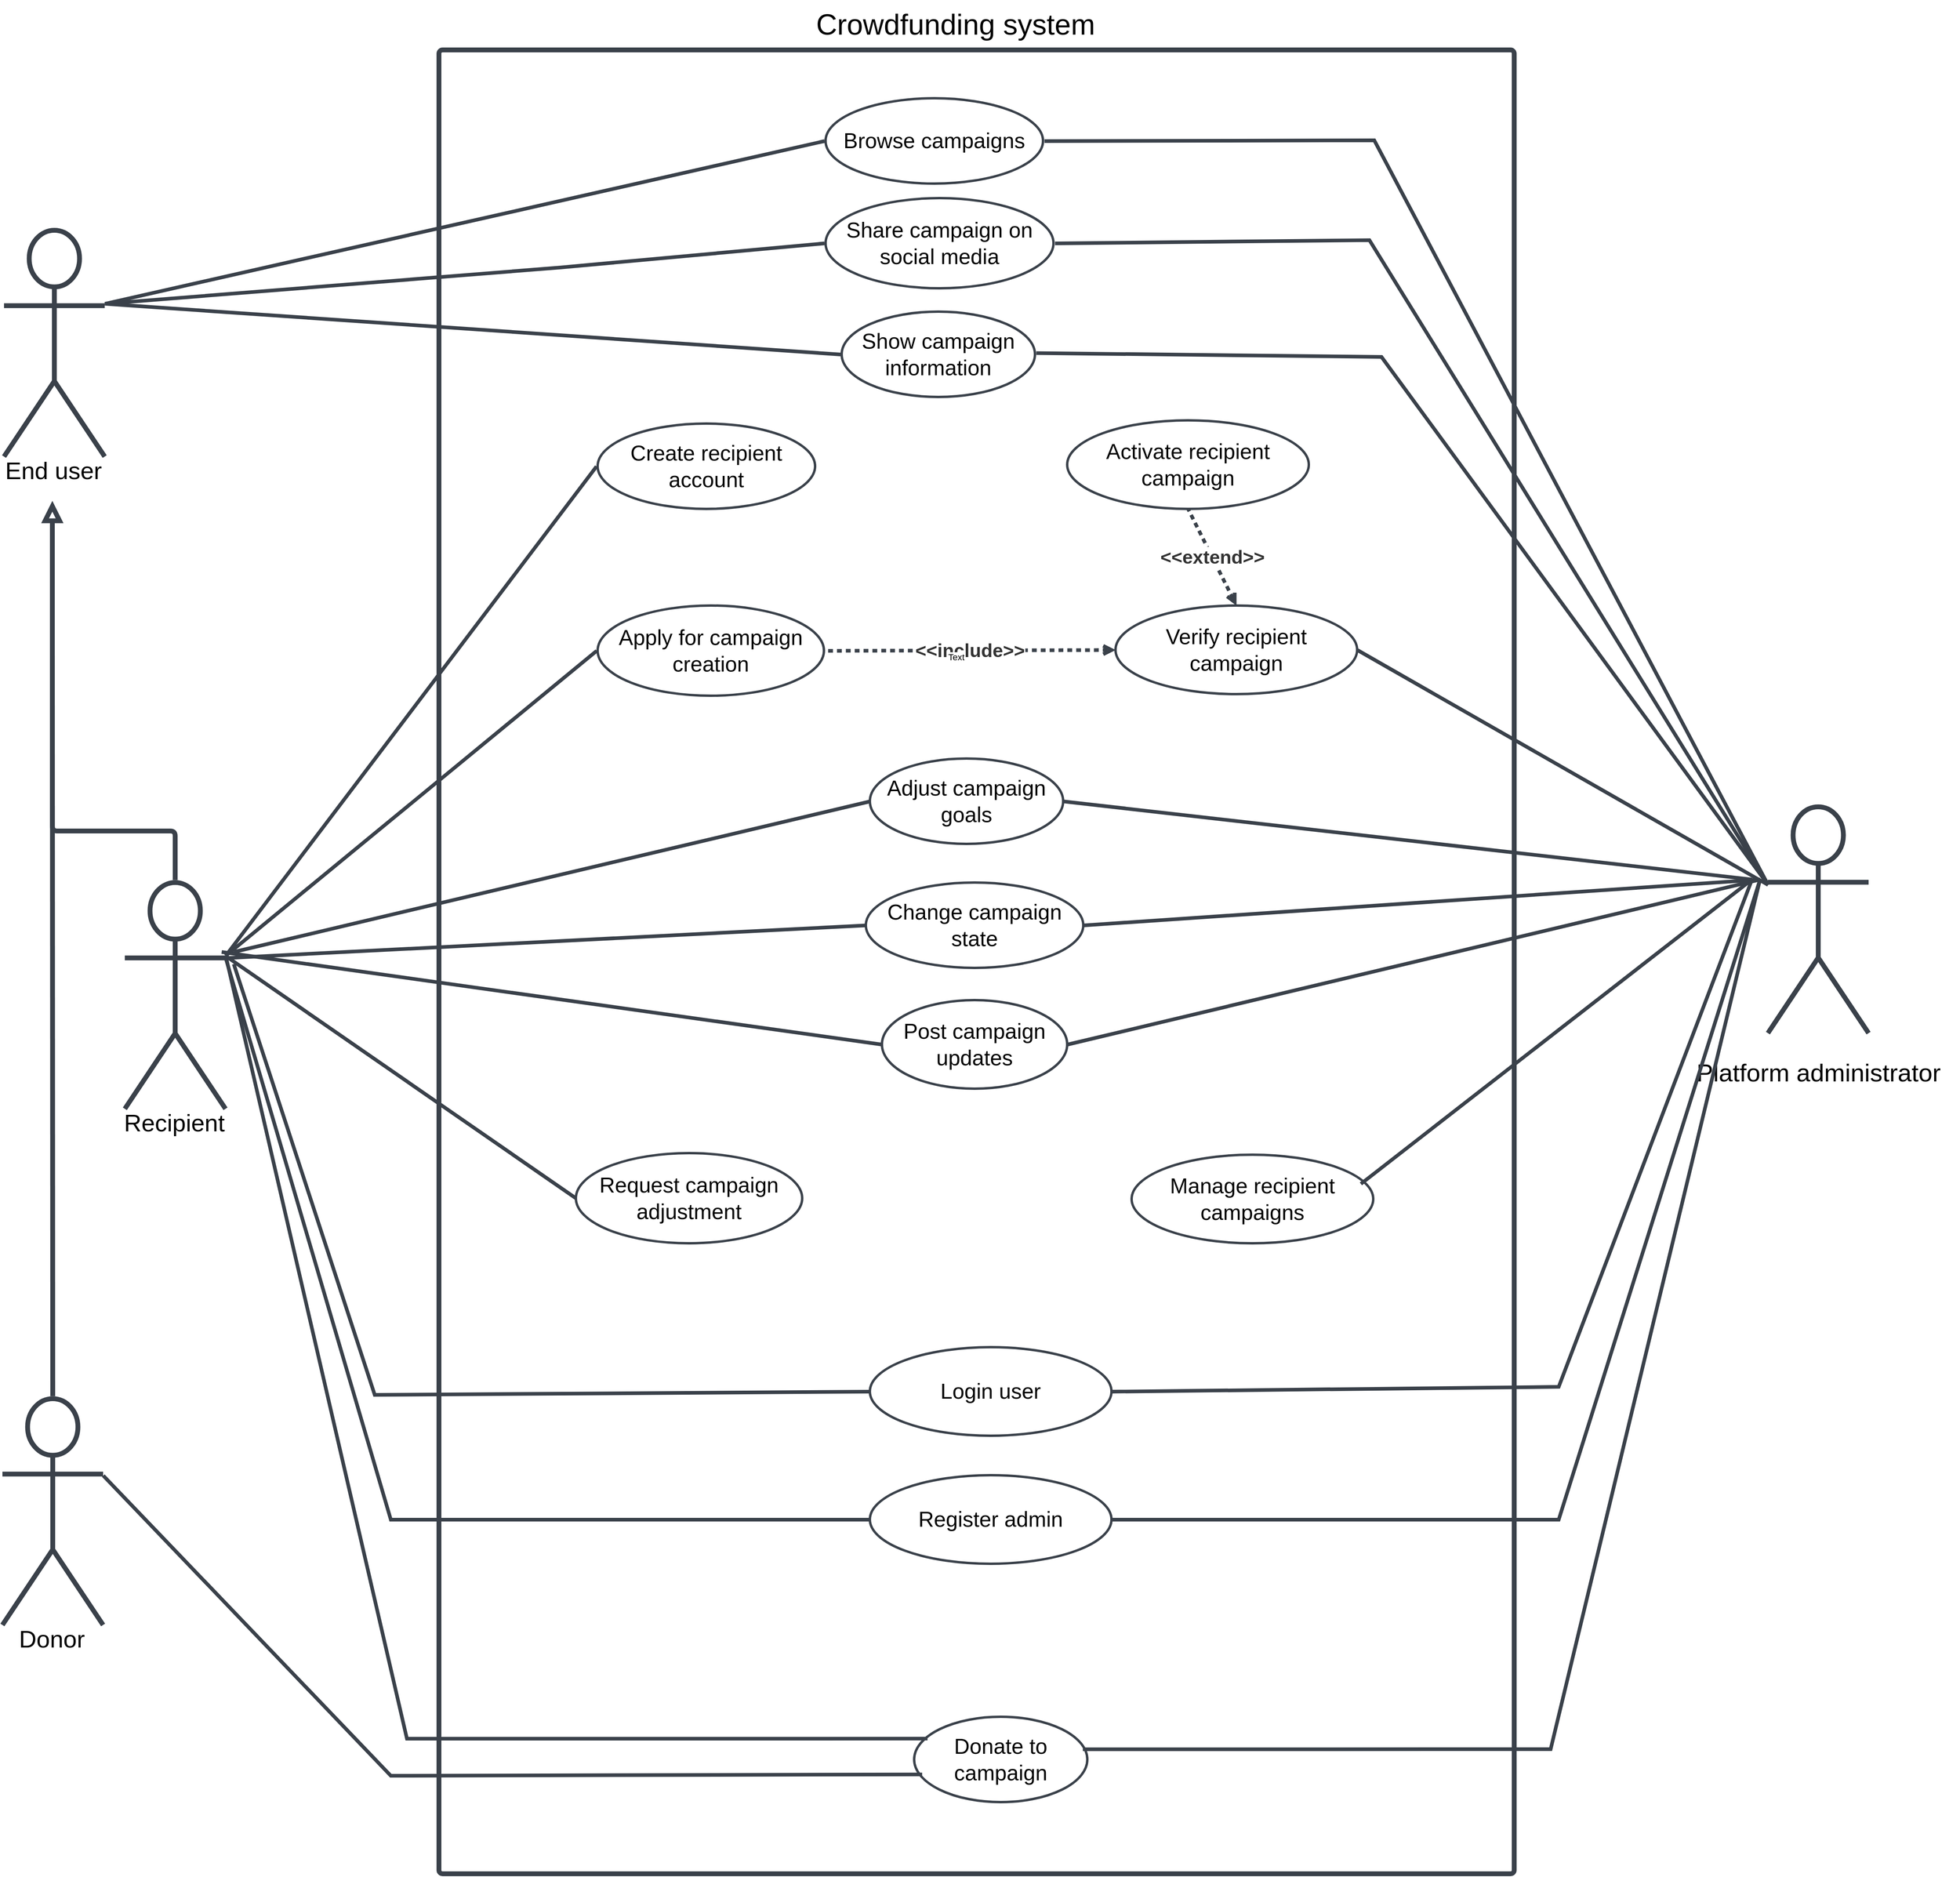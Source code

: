 <mxfile version="26.0.1">
  <diagram name="Page-1" id="mlBt718oroM3iFTO48tE">
    <mxGraphModel dx="3983" dy="4322" grid="1" gridSize="10" guides="1" tooltips="1" connect="1" arrows="1" fold="1" page="1" pageScale="1" pageWidth="827" pageHeight="1169" math="0" shadow="0">
      <root>
        <mxCell id="0" />
        <mxCell id="1" parent="0" />
        <mxCell id="HiohPXEZzKrVTZNAdpPA-4" value="" style="html=1;overflow=block;blockSpacing=1;whiteSpace=wrap;container=1;pointerEvents=0;collapsible=0;recursiveResize=0;fontSize=40;spacing=0;strokeColor=#3a414a;strokeOpacity=100;fillOpacity=0;rounded=1;absoluteArcSize=1;arcSize=9;fillColor=#000000;strokeWidth=6;lucidId=vf_wCN5c-QK1;" parent="1" vertex="1">
          <mxGeometry x="390" y="-2250" width="1335" height="2265" as="geometry" />
        </mxCell>
        <mxCell id="HiohPXEZzKrVTZNAdpPA-26" value="Adjust campaign goals" style="html=1;overflow=block;blockSpacing=1;whiteSpace=wrap;ellipse;fontSize=26.7;spacing=3.8;strokeColor=#3a414a;strokeOpacity=100;fillOpacity=100;rounded=1;absoluteArcSize=1;arcSize=9;fillColor=#ffffff;strokeWidth=3;lucidId=4WexlhnXaa_o;" parent="HiohPXEZzKrVTZNAdpPA-4" vertex="1">
          <mxGeometry x="535" y="880" width="240" height="106" as="geometry" />
        </mxCell>
        <mxCell id="HiohPXEZzKrVTZNAdpPA-21" value="Apply for campaign creation" style="html=1;overflow=block;blockSpacing=1;whiteSpace=wrap;ellipse;fontSize=26.7;spacing=3.8;strokeColor=#3a414a;strokeOpacity=100;fillOpacity=100;rounded=1;absoluteArcSize=1;arcSize=9;fillColor=#ffffff;strokeWidth=3;lucidId=0UexXaVD-pW4;" parent="HiohPXEZzKrVTZNAdpPA-4" vertex="1">
          <mxGeometry x="197" y="690" width="281" height="112" as="geometry" />
        </mxCell>
        <mxCell id="HiohPXEZzKrVTZNAdpPA-35" value="" style="html=1;jettySize=18;whiteSpace=wrap;fontSize=13;strokeColor=#3a414a;strokeOpacity=100;dashed=1;fixDash=1;dashPattern=6 5;strokeWidth=4.5;rounded=0;startArrow=open;endArrow=none;exitX=0;exitY=0.5;lucidId=Eqfx6OLwEmcW;entryX=1;entryY=0.5;entryDx=0;entryDy=0;exitDx=0;exitDy=0;" parent="HiohPXEZzKrVTZNAdpPA-4" source="RDOZD4XtGrTmduCKfG26-4" target="HiohPXEZzKrVTZNAdpPA-21" edge="1">
          <mxGeometry width="100" height="100" relative="1" as="geometry">
            <Array as="points" />
            <mxPoint x="790" y="720" as="targetPoint" />
          </mxGeometry>
        </mxCell>
        <mxCell id="HiohPXEZzKrVTZNAdpPA-36" value="&amp;lt;&amp;lt;include&amp;gt;&amp;gt;" style="text;html=1;resizable=0;labelBackgroundColor=default;align=center;verticalAlign=middle;fontStyle=1;fontColor=#333333;fontSize=23.3;" parent="HiohPXEZzKrVTZNAdpPA-35" vertex="1">
          <mxGeometry relative="1" as="geometry" />
        </mxCell>
        <mxCell id="UO9TXqoZCPgcYhiLSK6q-12" value="Text" style="edgeLabel;html=1;align=center;verticalAlign=middle;resizable=0;points=[];" parent="HiohPXEZzKrVTZNAdpPA-35" vertex="1" connectable="0">
          <mxGeometry x="0.1" y="8" relative="1" as="geometry">
            <mxPoint x="1" as="offset" />
          </mxGeometry>
        </mxCell>
        <mxCell id="HiohPXEZzKrVTZNAdpPA-51" value="Create recipient account" style="html=1;overflow=block;blockSpacing=1;whiteSpace=wrap;ellipse;fontSize=26.7;spacing=3.8;strokeColor=#3a414a;strokeOpacity=100;fillOpacity=100;rounded=1;absoluteArcSize=1;arcSize=9;fillColor=#ffffff;strokeWidth=3;lucidId=fWexwEg0DC2k;" parent="HiohPXEZzKrVTZNAdpPA-4" vertex="1">
          <mxGeometry x="197" y="464" width="270" height="106" as="geometry" />
        </mxCell>
        <mxCell id="HiohPXEZzKrVTZNAdpPA-46" value="Change campaign state" style="html=1;overflow=block;blockSpacing=1;whiteSpace=wrap;ellipse;fontSize=26.7;spacing=3.8;strokeColor=#3a414a;strokeOpacity=100;fillOpacity=100;rounded=1;absoluteArcSize=1;arcSize=9;fillColor=#ffffff;strokeWidth=3;lucidId=~WexgQ6B5ljM;" parent="HiohPXEZzKrVTZNAdpPA-4" vertex="1">
          <mxGeometry x="530" y="1034" width="270" height="106" as="geometry" />
        </mxCell>
        <mxCell id="HiohPXEZzKrVTZNAdpPA-17" value="Donate to campaign" style="html=1;overflow=block;blockSpacing=1;whiteSpace=wrap;ellipse;fontSize=26.7;spacing=3.8;strokeColor=#3a414a;strokeOpacity=100;fillOpacity=100;rounded=1;absoluteArcSize=1;arcSize=9;fillColor=#ffffff;strokeWidth=3;lucidId=4Texdm8H9AnI;" parent="HiohPXEZzKrVTZNAdpPA-4" vertex="1">
          <mxGeometry x="590" y="2070" width="215" height="106" as="geometry" />
        </mxCell>
        <mxCell id="RDOZD4XtGrTmduCKfG26-1" value="Manage recipient campaigns" style="html=1;overflow=block;blockSpacing=1;whiteSpace=wrap;ellipse;fontSize=26.7;spacing=3.8;strokeColor=#3a414a;strokeOpacity=100;fillOpacity=100;rounded=1;absoluteArcSize=1;arcSize=9;fillColor=#ffffff;strokeWidth=3;lucidId=BXex4DfeuOG_;" parent="HiohPXEZzKrVTZNAdpPA-4" vertex="1">
          <mxGeometry x="860" y="1372" width="300" height="110" as="geometry" />
        </mxCell>
        <mxCell id="RDOZD4XtGrTmduCKfG26-3" value="Post campaign updates" style="html=1;overflow=block;blockSpacing=1;whiteSpace=wrap;ellipse;fontSize=26.7;spacing=3.8;strokeColor=#3a414a;strokeOpacity=100;fillOpacity=100;rounded=1;absoluteArcSize=1;arcSize=9;fillColor=#ffffff;strokeWidth=3;lucidId=BXex4DfeuOG_;" parent="HiohPXEZzKrVTZNAdpPA-4" vertex="1">
          <mxGeometry x="550" y="1180" width="230" height="110" as="geometry" />
        </mxCell>
        <mxCell id="RDOZD4XtGrTmduCKfG26-4" value="Verify recipient campaign " style="html=1;overflow=block;blockSpacing=1;whiteSpace=wrap;ellipse;fontSize=26.7;spacing=3.8;strokeColor=#3a414a;strokeOpacity=100;fillOpacity=100;rounded=1;absoluteArcSize=1;arcSize=9;fillColor=#ffffff;strokeWidth=3;lucidId=BXex4DfeuOG_;" parent="HiohPXEZzKrVTZNAdpPA-4" vertex="1">
          <mxGeometry x="840" y="690" width="300" height="110" as="geometry" />
        </mxCell>
        <mxCell id="RDOZD4XtGrTmduCKfG26-5" value="Activate recipient campaign" style="html=1;overflow=block;blockSpacing=1;whiteSpace=wrap;ellipse;fontSize=26.7;spacing=3.8;strokeColor=#3a414a;strokeOpacity=100;fillOpacity=100;rounded=1;absoluteArcSize=1;arcSize=9;fillColor=#ffffff;strokeWidth=3;lucidId=BXex4DfeuOG_;" parent="HiohPXEZzKrVTZNAdpPA-4" vertex="1">
          <mxGeometry x="780" y="460" width="300" height="110" as="geometry" />
        </mxCell>
        <mxCell id="RDOZD4XtGrTmduCKfG26-11" value="" style="html=1;jettySize=18;whiteSpace=wrap;fontSize=13;strokeColor=#3a414a;strokeOpacity=100;dashed=1;fixDash=1;dashPattern=6 5;strokeWidth=4.5;rounded=0;startArrow=open;endArrow=none;lucidId=Eqfx6OLwEmcW;entryX=0.5;entryY=1;entryDx=0;entryDy=0;exitX=0.5;exitY=0;exitDx=0;exitDy=0;" parent="HiohPXEZzKrVTZNAdpPA-4" source="RDOZD4XtGrTmduCKfG26-4" target="RDOZD4XtGrTmduCKfG26-5" edge="1">
          <mxGeometry width="100" height="100" relative="1" as="geometry">
            <Array as="points" />
            <mxPoint x="933.33" y="806.11" as="sourcePoint" />
            <mxPoint x="799.396" y="690.001" as="targetPoint" />
          </mxGeometry>
        </mxCell>
        <mxCell id="RDOZD4XtGrTmduCKfG26-12" value="&amp;lt;&amp;lt;extend&amp;gt;&amp;gt;" style="text;html=1;resizable=0;labelBackgroundColor=default;align=center;verticalAlign=middle;fontStyle=1;fontColor=#333333;fontSize=23.3;" parent="RDOZD4XtGrTmduCKfG26-11" vertex="1">
          <mxGeometry relative="1" as="geometry" />
        </mxCell>
        <mxCell id="HiohPXEZzKrVTZNAdpPA-13" value="Show campaign information" style="html=1;overflow=block;blockSpacing=1;whiteSpace=wrap;ellipse;fontSize=26.7;spacing=3.8;strokeColor=#3a414a;strokeOpacity=100;fillOpacity=100;rounded=1;absoluteArcSize=1;arcSize=9;fillColor=#ffffff;strokeWidth=3;lucidId=aTexgPc8F~-.;" parent="HiohPXEZzKrVTZNAdpPA-4" vertex="1">
          <mxGeometry x="500" y="325" width="240" height="106" as="geometry" />
        </mxCell>
        <mxCell id="UO9TXqoZCPgcYhiLSK6q-3" value="Request campaign adjustment" style="html=1;overflow=block;blockSpacing=1;whiteSpace=wrap;ellipse;fontSize=26.7;spacing=3.8;strokeColor=#3a414a;strokeOpacity=100;fillOpacity=100;rounded=1;absoluteArcSize=1;arcSize=9;fillColor=#ffffff;strokeWidth=3;lucidId=0UexXaVD-pW4;" parent="HiohPXEZzKrVTZNAdpPA-4" vertex="1">
          <mxGeometry x="170" y="1370" width="281" height="112" as="geometry" />
        </mxCell>
        <mxCell id="UO9TXqoZCPgcYhiLSK6q-18" value="" style="html=1;jettySize=18;whiteSpace=wrap;fontSize=13;strokeColor=#3a414a;strokeOpacity=100;strokeWidth=4.5;rounded=0;startArrow=none;endArrow=none;lucidId=nhfxkWtC1EJZ;entryX=1;entryY=0.5;entryDx=0;entryDy=0;" parent="HiohPXEZzKrVTZNAdpPA-4" target="HiohPXEZzKrVTZNAdpPA-26" edge="1">
          <mxGeometry width="100" height="100" relative="1" as="geometry">
            <Array as="points" />
            <mxPoint x="740" y="900" as="targetPoint" />
            <mxPoint x="1630" y="1030" as="sourcePoint" />
          </mxGeometry>
        </mxCell>
        <mxCell id="UO9TXqoZCPgcYhiLSK6q-20" value="" style="html=1;jettySize=18;whiteSpace=wrap;fontSize=13;strokeColor=#3a414a;strokeOpacity=100;strokeWidth=4.5;rounded=0;startArrow=none;endArrow=none;lucidId=nhfxkWtC1EJZ;entryX=1;entryY=0.5;entryDx=0;entryDy=0;" parent="HiohPXEZzKrVTZNAdpPA-4" target="HiohPXEZzKrVTZNAdpPA-46" edge="1">
          <mxGeometry width="100" height="100" relative="1" as="geometry">
            <Array as="points" />
            <mxPoint x="870" y="1300" as="targetPoint" />
            <mxPoint x="1640" y="1030" as="sourcePoint" />
          </mxGeometry>
        </mxCell>
        <mxCell id="SHn1qol037nMLYQCIOD2-1" value="Login user" style="html=1;overflow=block;blockSpacing=1;whiteSpace=wrap;ellipse;fontSize=26.7;spacing=3.8;strokeColor=#3a414a;strokeOpacity=100;fillOpacity=100;rounded=1;absoluteArcSize=1;arcSize=9;fillColor=#ffffff;strokeWidth=3;lucidId=BXex4DfeuOG_;" vertex="1" parent="HiohPXEZzKrVTZNAdpPA-4">
          <mxGeometry x="535" y="1611" width="300" height="110" as="geometry" />
        </mxCell>
        <mxCell id="SHn1qol037nMLYQCIOD2-2" value="Register admin" style="html=1;overflow=block;blockSpacing=1;whiteSpace=wrap;ellipse;fontSize=26.7;spacing=3.8;strokeColor=#3a414a;strokeOpacity=100;fillOpacity=100;rounded=1;absoluteArcSize=1;arcSize=9;fillColor=#ffffff;strokeWidth=3;lucidId=BXex4DfeuOG_;" vertex="1" parent="HiohPXEZzKrVTZNAdpPA-4">
          <mxGeometry x="535" y="1770" width="300" height="110" as="geometry" />
        </mxCell>
        <mxCell id="HiohPXEZzKrVTZNAdpPA-5" value="" style="html=1;overflow=block;blockSpacing=1;shape=umlActor;labelPosition=center;verticalLabelPosition=bottom;verticalAlign=top;whiteSpace=nowrap;fontSize=30;spacing=0;strokeColor=#3a414a;strokeOpacity=100;fillOpacity=100;rounded=1;absoluteArcSize=1;arcSize=9;fillColor=#ffffff;strokeWidth=6;lucidId=1g_wy9wUcL76;" parent="1" vertex="1">
          <mxGeometry x="2040" y="-1310" width="125" height="281" as="geometry" />
        </mxCell>
        <mxCell id="HiohPXEZzKrVTZNAdpPA-6" value="End user" style="html=1;overflow=block;blockSpacing=1;shape=umlActor;labelPosition=center;verticalLabelPosition=bottom;verticalAlign=top;whiteSpace=nowrap;fontSize=30;spacing=0;strokeColor=#3a414a;strokeOpacity=100;fillOpacity=100;rounded=1;absoluteArcSize=1;arcSize=9;fillColor=#ffffff;strokeWidth=6;lucidId=Dh_w0z_cWkao;" parent="1" vertex="1">
          <mxGeometry x="-150" y="-2026" width="125" height="281" as="geometry" />
        </mxCell>
        <mxCell id="HiohPXEZzKrVTZNAdpPA-7" value="Donor" style="html=1;overflow=block;blockSpacing=1;shape=umlActor;labelPosition=center;verticalLabelPosition=bottom;verticalAlign=top;whiteSpace=nowrap;fontSize=30;spacing=0;strokeColor=#3a414a;strokeOpacity=100;fillOpacity=100;rounded=1;absoluteArcSize=1;arcSize=9;fillColor=#ffffff;strokeWidth=6;lucidId=Gh_wR6H7Idtn;" parent="1" vertex="1">
          <mxGeometry x="-152" y="-575" width="125" height="281" as="geometry" />
        </mxCell>
        <mxCell id="HiohPXEZzKrVTZNAdpPA-8" value="Recipient" style="html=1;overflow=block;blockSpacing=1;shape=umlActor;labelPosition=center;verticalLabelPosition=bottom;verticalAlign=top;whiteSpace=nowrap;fontSize=30;spacing=0;strokeColor=#3a414a;strokeOpacity=100;fillOpacity=100;rounded=1;absoluteArcSize=1;arcSize=9;fillColor=#ffffff;strokeWidth=6;lucidId=Hh_wz3prF-QZ;" parent="1" vertex="1">
          <mxGeometry y="-1216" width="125" height="281" as="geometry" />
        </mxCell>
        <mxCell id="HiohPXEZzKrVTZNAdpPA-9" value="" style="html=1;jettySize=18;whiteSpace=wrap;fontSize=13;strokeColor=#3a414a;strokeOpacity=100;strokeWidth=6;rounded=1;arcSize=12;edgeStyle=orthogonalEdgeStyle;startArrow=none;endArrow=block;endFill=0;endSize=12;exitX=0.5;exitY=-0.011;exitPerimeter=0;lucidId=2j_w3vIR0fWX;" parent="1" source="HiohPXEZzKrVTZNAdpPA-8" edge="1">
          <mxGeometry width="100" height="100" relative="1" as="geometry">
            <Array as="points">
              <mxPoint x="62" y="-1280" />
              <mxPoint x="-90" y="-1280" />
            </Array>
            <mxPoint x="-90" y="-1690" as="targetPoint" />
          </mxGeometry>
        </mxCell>
        <mxCell id="HiohPXEZzKrVTZNAdpPA-10" value="" style="html=1;jettySize=18;whiteSpace=wrap;fontSize=13;strokeColor=#3a414a;strokeOpacity=100;strokeWidth=6;rounded=1;arcSize=12;edgeStyle=orthogonalEdgeStyle;startArrow=none;endArrow=none;exitX=0.5;exitY=-0.011;exitPerimeter=0;lucidId=Fk_wloBVRCg2;" parent="1" source="HiohPXEZzKrVTZNAdpPA-7" edge="1">
          <mxGeometry width="100" height="100" relative="1" as="geometry">
            <Array as="points" />
            <mxPoint x="-90" y="-1529" as="targetPoint" />
          </mxGeometry>
        </mxCell>
        <mxCell id="HiohPXEZzKrVTZNAdpPA-12" value="Browse campaigns" style="html=1;overflow=block;blockSpacing=1;whiteSpace=wrap;ellipse;fontSize=26.7;spacing=3.8;strokeColor=#3a414a;strokeOpacity=100;fillOpacity=100;rounded=1;absoluteArcSize=1;arcSize=9;fillColor=#ffffff;strokeWidth=3;lucidId=ZSexeqa6wTr7;" parent="1" vertex="1">
          <mxGeometry x="870" y="-2190" width="270" height="106" as="geometry" />
        </mxCell>
        <mxCell id="HiohPXEZzKrVTZNAdpPA-16" value="Share campaign on social media" style="html=1;overflow=block;blockSpacing=1;whiteSpace=wrap;ellipse;fontSize=26.7;spacing=3.8;strokeColor=#3a414a;strokeOpacity=100;fillOpacity=100;rounded=1;absoluteArcSize=1;arcSize=9;fillColor=#ffffff;strokeWidth=3;lucidId=PUexNbSzLbAR;" parent="1" vertex="1">
          <mxGeometry x="870" y="-2066" width="283" height="112" as="geometry" />
        </mxCell>
        <mxCell id="HiohPXEZzKrVTZNAdpPA-32" value="" style="html=1;jettySize=18;whiteSpace=wrap;fontSize=13;strokeColor=#3a414a;strokeOpacity=100;strokeWidth=4.5;rounded=0;startArrow=none;endArrow=none;exitX=1.006;exitY=0.483;exitPerimeter=0;entryX=0;entryY=0.344;entryPerimeter=0;lucidId=6ffxlL_.5SvA;" parent="1" source="HiohPXEZzKrVTZNAdpPA-13" target="HiohPXEZzKrVTZNAdpPA-5" edge="1">
          <mxGeometry width="100" height="100" relative="1" as="geometry">
            <Array as="points">
              <mxPoint x="1560" y="-1869" />
            </Array>
          </mxGeometry>
        </mxCell>
        <mxCell id="HiohPXEZzKrVTZNAdpPA-40" value="" style="html=1;jettySize=18;whiteSpace=wrap;fontSize=13;strokeColor=#3a414a;strokeOpacity=100;strokeWidth=4.5;rounded=0;startArrow=none;endArrow=none;exitX=1;exitY=0.324;exitPerimeter=0;entryX=-0.006;entryY=0.5;entryPerimeter=0;lucidId=I_exgRmPpKbD;" parent="1" source="HiohPXEZzKrVTZNAdpPA-6" target="HiohPXEZzKrVTZNAdpPA-12" edge="1">
          <mxGeometry width="100" height="100" relative="1" as="geometry">
            <Array as="points" />
          </mxGeometry>
        </mxCell>
        <mxCell id="HiohPXEZzKrVTZNAdpPA-41" value="" style="html=1;jettySize=18;whiteSpace=wrap;fontSize=13;strokeColor=#3a414a;strokeOpacity=100;strokeWidth=4.5;rounded=0;startArrow=none;endArrow=none;exitX=1;exitY=0.324;exitPerimeter=0;entryX=-0.006;entryY=0.5;entryPerimeter=0;lucidId=p~exlircp8Ax;" parent="1" source="HiohPXEZzKrVTZNAdpPA-6" target="HiohPXEZzKrVTZNAdpPA-13" edge="1">
          <mxGeometry width="100" height="100" relative="1" as="geometry">
            <Array as="points" />
          </mxGeometry>
        </mxCell>
        <mxCell id="HiohPXEZzKrVTZNAdpPA-47" value="" style="html=1;jettySize=18;whiteSpace=wrap;fontSize=13;strokeColor=#3a414a;strokeOpacity=100;strokeWidth=4.5;rounded=0;startArrow=none;endArrow=none;exitX=1;exitY=0.323;exitPerimeter=0;entryX=-0.005;entryY=0.5;entryPerimeter=0;lucidId=7gfxOH~gNy6~;" parent="1" source="HiohPXEZzKrVTZNAdpPA-8" target="HiohPXEZzKrVTZNAdpPA-21" edge="1">
          <mxGeometry width="100" height="100" relative="1" as="geometry">
            <Array as="points" />
          </mxGeometry>
        </mxCell>
        <mxCell id="HiohPXEZzKrVTZNAdpPA-48" value="" style="html=1;jettySize=18;whiteSpace=wrap;fontSize=13;strokeColor=#3a414a;strokeOpacity=100;strokeWidth=4.5;rounded=0;startArrow=none;endArrow=none;exitX=0;exitY=0.5;lucidId=nhfxkWtC1EJZ;exitDx=0;exitDy=0;" parent="1" source="UO9TXqoZCPgcYhiLSK6q-3" edge="1">
          <mxGeometry width="100" height="100" relative="1" as="geometry">
            <Array as="points" />
            <mxPoint x="125" y="-1125" as="targetPoint" />
            <mxPoint x="558.38" y="-977.0" as="sourcePoint" />
          </mxGeometry>
        </mxCell>
        <mxCell id="HiohPXEZzKrVTZNAdpPA-52" value="" style="html=1;jettySize=18;whiteSpace=wrap;fontSize=13;strokeColor=#3a414a;strokeOpacity=100;strokeWidth=4.5;rounded=0;startArrow=none;endArrow=none;exitX=1;exitY=0.5;entryX=0;entryY=0.344;entryPerimeter=0;lucidId=MyfxwUwWbKAq;exitDx=0;exitDy=0;" parent="1" source="RDOZD4XtGrTmduCKfG26-4" target="HiohPXEZzKrVTZNAdpPA-5" edge="1">
          <mxGeometry width="100" height="100" relative="1" as="geometry">
            <Array as="points" />
            <mxPoint x="1645" y="-1290" as="sourcePoint" />
          </mxGeometry>
        </mxCell>
        <mxCell id="HiohPXEZzKrVTZNAdpPA-54" value="" style="html=1;jettySize=18;whiteSpace=wrap;fontSize=13;strokeColor=#3a414a;strokeOpacity=100;strokeWidth=4.5;rounded=0;startArrow=none;endArrow=none;lucidId=qAfxJmNKc4OD;exitX=0.948;exitY=0.327;exitDx=0;exitDy=0;exitPerimeter=0;" parent="1" source="RDOZD4XtGrTmduCKfG26-1" edge="1">
          <mxGeometry width="100" height="100" relative="1" as="geometry">
            <Array as="points" />
            <mxPoint x="1630" y="-982" as="sourcePoint" />
            <mxPoint x="2020" y="-1220" as="targetPoint" />
          </mxGeometry>
        </mxCell>
        <mxCell id="HiohPXEZzKrVTZNAdpPA-59" value="" style="html=1;jettySize=18;whiteSpace=wrap;fontSize=13;strokeColor=#3a414a;strokeOpacity=100;strokeWidth=4.5;rounded=0;startArrow=none;endArrow=none;exitX=1.006;exitY=0.5;exitPerimeter=0;entryX=0;entryY=0.344;entryPerimeter=0;lucidId=DGfx12SbrAoX;" parent="1" source="HiohPXEZzKrVTZNAdpPA-12" target="HiohPXEZzKrVTZNAdpPA-5" edge="1">
          <mxGeometry width="100" height="100" relative="1" as="geometry">
            <Array as="points">
              <mxPoint x="1551" y="-2138" />
            </Array>
          </mxGeometry>
        </mxCell>
        <mxCell id="HiohPXEZzKrVTZNAdpPA-60" value="" style="html=1;jettySize=18;whiteSpace=wrap;fontSize=13;strokeColor=#3a414a;strokeOpacity=100;strokeWidth=4.5;rounded=0;startArrow=none;endArrow=none;exitX=1.006;exitY=0.5;exitPerimeter=0;entryX=0;entryY=0.344;entryPerimeter=0;lucidId=gHfxltmi~F5C;" parent="1" source="HiohPXEZzKrVTZNAdpPA-16" target="HiohPXEZzKrVTZNAdpPA-5" edge="1">
          <mxGeometry width="100" height="100" relative="1" as="geometry">
            <Array as="points">
              <mxPoint x="1545" y="-2014" />
            </Array>
          </mxGeometry>
        </mxCell>
        <mxCell id="HiohPXEZzKrVTZNAdpPA-63" value="" style="html=1;jettySize=18;whiteSpace=wrap;fontSize=13;strokeColor=#3a414a;strokeOpacity=100;strokeWidth=4.5;rounded=0;startArrow=none;endArrow=none;exitX=0.045;exitY=0.673;exitPerimeter=0;entryX=1;entryY=0.339;entryPerimeter=0;lucidId=FCfxjPOnH9NR;exitDx=0;exitDy=0;" parent="1" source="HiohPXEZzKrVTZNAdpPA-17" target="HiohPXEZzKrVTZNAdpPA-7" edge="1">
          <mxGeometry width="100" height="100" relative="1" as="geometry">
            <Array as="points">
              <mxPoint x="330" y="-107" />
            </Array>
          </mxGeometry>
        </mxCell>
        <mxCell id="HiohPXEZzKrVTZNAdpPA-68" value="" style="html=1;jettySize=18;whiteSpace=wrap;fontSize=13;strokeColor=#3a414a;strokeOpacity=100;strokeWidth=4.5;rounded=0;startArrow=none;endArrow=none;entryX=1;entryY=0.323;entryPerimeter=0;lucidId=.Dfxa5KVzsBQ;exitX=0.076;exitY=0.254;exitDx=0;exitDy=0;exitPerimeter=0;" parent="1" source="HiohPXEZzKrVTZNAdpPA-17" target="HiohPXEZzKrVTZNAdpPA-8" edge="1">
          <mxGeometry width="100" height="100" relative="1" as="geometry">
            <Array as="points">
              <mxPoint x="350" y="-153" />
            </Array>
            <mxPoint x="950" y="-140" as="sourcePoint" />
          </mxGeometry>
        </mxCell>
        <mxCell id="HiohPXEZzKrVTZNAdpPA-70" value="" style="html=1;jettySize=18;whiteSpace=wrap;fontSize=13;strokeColor=#3a414a;strokeOpacity=100;strokeWidth=4.5;rounded=0;startArrow=none;endArrow=none;exitX=-0.006;exitY=0.5;exitPerimeter=0;entryX=1;entryY=0.323;entryPerimeter=0;lucidId=2FfxpuAb15r2;" parent="1" source="HiohPXEZzKrVTZNAdpPA-51" target="HiohPXEZzKrVTZNAdpPA-8" edge="1">
          <mxGeometry width="100" height="100" relative="1" as="geometry">
            <Array as="points" />
          </mxGeometry>
        </mxCell>
        <mxCell id="HiohPXEZzKrVTZNAdpPA-72" value="" style="html=1;jettySize=18;whiteSpace=wrap;fontSize=13;strokeColor=#3a414a;strokeOpacity=100;strokeWidth=4.5;rounded=0;startArrow=none;endArrow=none;exitX=-0.006;exitY=0.5;exitPerimeter=0;entryX=1;entryY=0.324;entryPerimeter=0;lucidId=8GfxW4CBvneC;" parent="1" source="HiohPXEZzKrVTZNAdpPA-16" target="HiohPXEZzKrVTZNAdpPA-6" edge="1">
          <mxGeometry width="100" height="100" relative="1" as="geometry">
            <Array as="points">
              <mxPoint x="540" y="-1980" />
            </Array>
          </mxGeometry>
        </mxCell>
        <mxCell id="HiohPXEZzKrVTZNAdpPA-80" value="&lt;font style=&quot;font-size: 36px;&quot;&gt;Crowdfunding system&lt;/font&gt;" style="text;html=1;align=center;verticalAlign=middle;resizable=0;points=[];autosize=1;strokeColor=none;fillColor=none;" parent="1" vertex="1">
          <mxGeometry x="846" y="-2312" width="370" height="60" as="geometry" />
        </mxCell>
        <mxCell id="cu4BUjr6Bzw_cpkHNXrN-2" value="&lt;font style=&quot;font-size: 31px;&quot;&gt;Platform administrator&lt;/font&gt;" style="whiteSpace=wrap;html=1;strokeColor=none;" parent="1" vertex="1">
          <mxGeometry x="1927.5" y="-1010" width="350" height="60" as="geometry" />
        </mxCell>
        <mxCell id="UO9TXqoZCPgcYhiLSK6q-1" value="" style="html=1;jettySize=18;whiteSpace=wrap;fontSize=13;strokeColor=#3a414a;strokeOpacity=100;strokeWidth=4.5;rounded=0;startArrow=none;endArrow=none;lucidId=qAfxJmNKc4OD;exitX=0.973;exitY=0.379;exitDx=0;exitDy=0;exitPerimeter=0;" parent="1" source="HiohPXEZzKrVTZNAdpPA-17" edge="1">
          <mxGeometry width="100" height="100" relative="1" as="geometry">
            <Array as="points">
              <mxPoint x="1770" y="-140" />
            </Array>
            <mxPoint x="1540" y="-190" as="sourcePoint" />
            <mxPoint x="2030" y="-1220" as="targetPoint" />
          </mxGeometry>
        </mxCell>
        <mxCell id="UO9TXqoZCPgcYhiLSK6q-13" value="" style="html=1;jettySize=18;whiteSpace=wrap;fontSize=13;strokeColor=#3a414a;strokeOpacity=100;strokeWidth=4.5;rounded=0;startArrow=none;endArrow=none;exitX=0;exitY=0.5;lucidId=nhfxkWtC1EJZ;exitDx=0;exitDy=0;" parent="1" source="HiohPXEZzKrVTZNAdpPA-26" edge="1">
          <mxGeometry width="100" height="100" relative="1" as="geometry">
            <Array as="points" />
            <mxPoint x="135" y="-1130" as="targetPoint" />
            <mxPoint x="530" y="-1014" as="sourcePoint" />
          </mxGeometry>
        </mxCell>
        <mxCell id="UO9TXqoZCPgcYhiLSK6q-15" value="" style="html=1;jettySize=18;whiteSpace=wrap;fontSize=13;strokeColor=#3a414a;strokeOpacity=100;strokeWidth=4.5;rounded=0;startArrow=none;endArrow=none;exitX=0;exitY=0.5;lucidId=nhfxkWtC1EJZ;exitDx=0;exitDy=0;entryX=1;entryY=0.333;entryDx=0;entryDy=0;entryPerimeter=0;" parent="1" source="HiohPXEZzKrVTZNAdpPA-46" target="HiohPXEZzKrVTZNAdpPA-8" edge="1">
          <mxGeometry width="100" height="100" relative="1" as="geometry">
            <Array as="points" />
            <mxPoint x="155" y="-1095" as="targetPoint" />
            <mxPoint x="550" y="-994" as="sourcePoint" />
          </mxGeometry>
        </mxCell>
        <mxCell id="UO9TXqoZCPgcYhiLSK6q-16" value="" style="html=1;jettySize=18;whiteSpace=wrap;fontSize=13;strokeColor=#3a414a;strokeOpacity=100;strokeWidth=4.5;rounded=0;startArrow=none;endArrow=none;exitX=0;exitY=0.5;lucidId=nhfxkWtC1EJZ;exitDx=0;exitDy=0;" parent="1" source="RDOZD4XtGrTmduCKfG26-3" edge="1">
          <mxGeometry width="100" height="100" relative="1" as="geometry">
            <Array as="points" />
            <mxPoint x="120" y="-1130" as="targetPoint" />
            <mxPoint x="560" y="-984" as="sourcePoint" />
          </mxGeometry>
        </mxCell>
        <mxCell id="UO9TXqoZCPgcYhiLSK6q-22" value="" style="html=1;jettySize=18;whiteSpace=wrap;fontSize=13;strokeColor=#3a414a;strokeOpacity=100;strokeWidth=4.5;rounded=0;startArrow=none;endArrow=none;lucidId=nhfxkWtC1EJZ;entryX=1;entryY=0.5;entryDx=0;entryDy=0;" parent="1" target="RDOZD4XtGrTmduCKfG26-3" edge="1">
          <mxGeometry width="100" height="100" relative="1" as="geometry">
            <Array as="points" />
            <mxPoint x="1155" y="-872" as="targetPoint" />
            <mxPoint x="2030" y="-1220" as="sourcePoint" />
          </mxGeometry>
        </mxCell>
        <mxCell id="SHn1qol037nMLYQCIOD2-3" value="" style="html=1;jettySize=18;whiteSpace=wrap;fontSize=13;strokeColor=#3a414a;strokeOpacity=100;strokeWidth=4.5;rounded=0;startArrow=none;endArrow=none;lucidId=qAfxJmNKc4OD;exitX=1;exitY=0.5;exitDx=0;exitDy=0;" edge="1" parent="1" source="SHn1qol037nMLYQCIOD2-2">
          <mxGeometry width="100" height="100" relative="1" as="geometry">
            <Array as="points">
              <mxPoint x="1780" y="-425" />
            </Array>
            <mxPoint x="1584" y="-832" as="sourcePoint" />
            <mxPoint x="2030" y="-1220" as="targetPoint" />
          </mxGeometry>
        </mxCell>
        <mxCell id="SHn1qol037nMLYQCIOD2-4" value="" style="html=1;jettySize=18;whiteSpace=wrap;fontSize=13;strokeColor=#3a414a;strokeOpacity=100;strokeWidth=4.5;rounded=0;startArrow=none;endArrow=none;lucidId=qAfxJmNKc4OD;exitX=1;exitY=0.5;exitDx=0;exitDy=0;" edge="1" parent="1" source="SHn1qol037nMLYQCIOD2-1">
          <mxGeometry width="100" height="100" relative="1" as="geometry">
            <Array as="points">
              <mxPoint x="1780" y="-590" />
            </Array>
            <mxPoint x="1544" y="-832" as="sourcePoint" />
            <mxPoint x="2020" y="-1220" as="targetPoint" />
          </mxGeometry>
        </mxCell>
        <mxCell id="SHn1qol037nMLYQCIOD2-5" value="" style="html=1;jettySize=18;whiteSpace=wrap;fontSize=13;strokeColor=#3a414a;strokeOpacity=100;strokeWidth=4.5;rounded=0;startArrow=none;endArrow=none;exitX=0;exitY=0.5;lucidId=nhfxkWtC1EJZ;exitDx=0;exitDy=0;" edge="1" parent="1" source="SHn1qol037nMLYQCIOD2-1">
          <mxGeometry width="100" height="100" relative="1" as="geometry">
            <Array as="points">
              <mxPoint x="310" y="-580" />
            </Array>
            <mxPoint x="135" y="-1115" as="targetPoint" />
            <mxPoint x="570" y="-814" as="sourcePoint" />
          </mxGeometry>
        </mxCell>
        <mxCell id="SHn1qol037nMLYQCIOD2-6" value="" style="html=1;jettySize=18;whiteSpace=wrap;fontSize=13;strokeColor=#3a414a;strokeOpacity=100;strokeWidth=4.5;rounded=0;startArrow=none;endArrow=none;exitX=0;exitY=0.5;lucidId=nhfxkWtC1EJZ;exitDx=0;exitDy=0;entryX=1;entryY=0.333;entryDx=0;entryDy=0;entryPerimeter=0;" edge="1" parent="1" source="SHn1qol037nMLYQCIOD2-2" target="HiohPXEZzKrVTZNAdpPA-8">
          <mxGeometry width="100" height="100" relative="1" as="geometry">
            <Array as="points">
              <mxPoint x="330" y="-425" />
            </Array>
            <mxPoint x="145" y="-1105" as="targetPoint" />
            <mxPoint x="935" y="-574" as="sourcePoint" />
          </mxGeometry>
        </mxCell>
      </root>
    </mxGraphModel>
  </diagram>
</mxfile>
